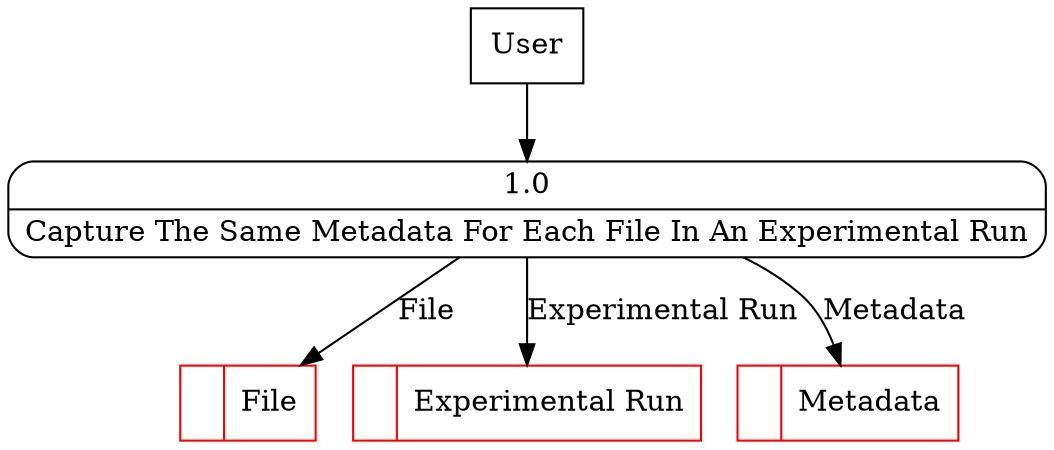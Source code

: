 digraph dfd2{ 
node[shape=record]
200 [label="<f0>  |<f1> File " color=red];
201 [label="<f0>  |<f1> Experimental Run " color=red];
202 [label="<f0>  |<f1> Metadata " color=red];
203 [label="User" shape=box];
204 [label="{<f0> 1.0|<f1> Capture The Same Metadata For Each File In An Experimental Run }" shape=Mrecord];
203 -> 204
204 -> 202 [label="Metadata"]
204 -> 200 [label="File"]
204 -> 201 [label="Experimental Run"]
}